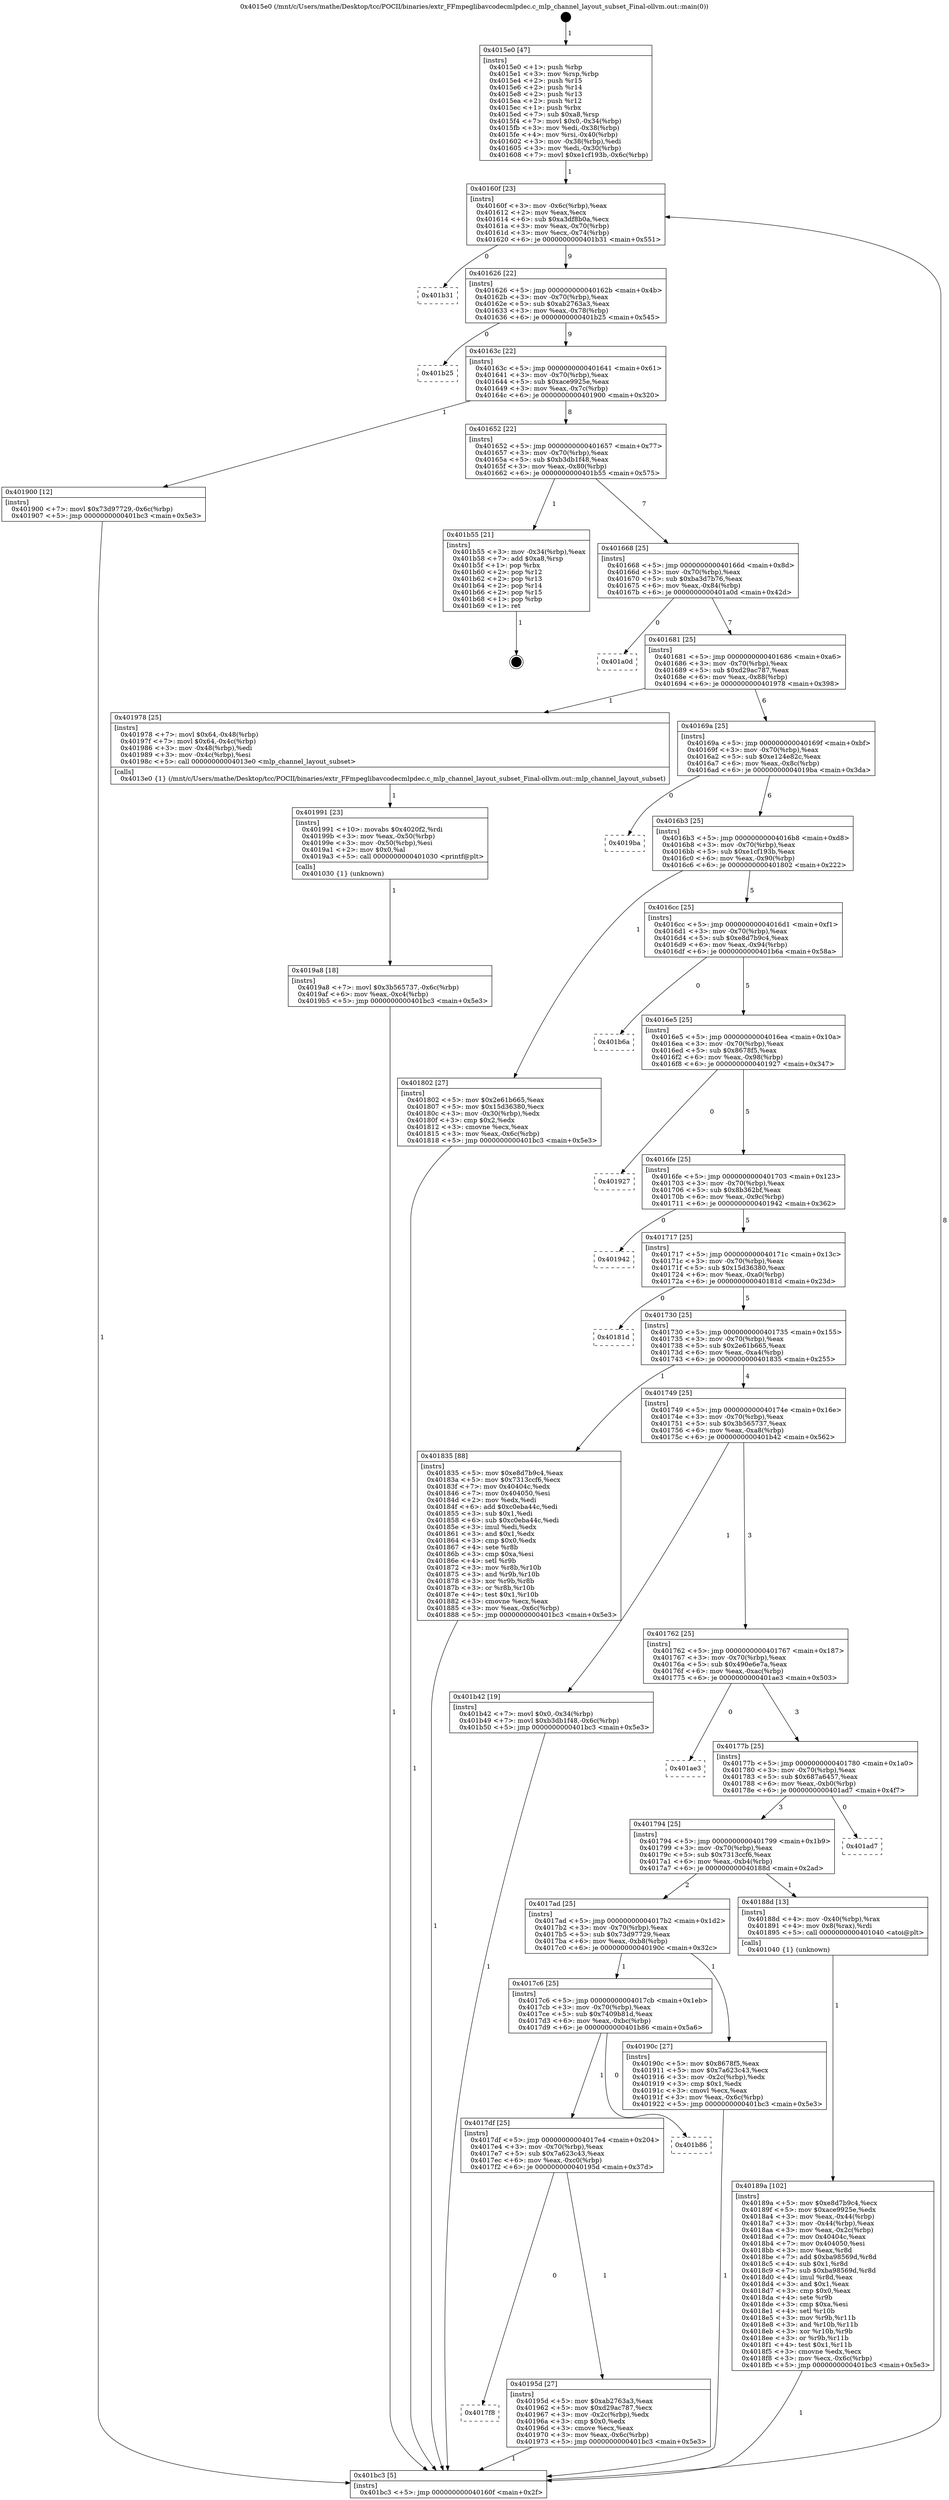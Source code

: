 digraph "0x4015e0" {
  label = "0x4015e0 (/mnt/c/Users/mathe/Desktop/tcc/POCII/binaries/extr_FFmpeglibavcodecmlpdec.c_mlp_channel_layout_subset_Final-ollvm.out::main(0))"
  labelloc = "t"
  node[shape=record]

  Entry [label="",width=0.3,height=0.3,shape=circle,fillcolor=black,style=filled]
  "0x40160f" [label="{
     0x40160f [23]\l
     | [instrs]\l
     &nbsp;&nbsp;0x40160f \<+3\>: mov -0x6c(%rbp),%eax\l
     &nbsp;&nbsp;0x401612 \<+2\>: mov %eax,%ecx\l
     &nbsp;&nbsp;0x401614 \<+6\>: sub $0xa3df8b0a,%ecx\l
     &nbsp;&nbsp;0x40161a \<+3\>: mov %eax,-0x70(%rbp)\l
     &nbsp;&nbsp;0x40161d \<+3\>: mov %ecx,-0x74(%rbp)\l
     &nbsp;&nbsp;0x401620 \<+6\>: je 0000000000401b31 \<main+0x551\>\l
  }"]
  "0x401b31" [label="{
     0x401b31\l
  }", style=dashed]
  "0x401626" [label="{
     0x401626 [22]\l
     | [instrs]\l
     &nbsp;&nbsp;0x401626 \<+5\>: jmp 000000000040162b \<main+0x4b\>\l
     &nbsp;&nbsp;0x40162b \<+3\>: mov -0x70(%rbp),%eax\l
     &nbsp;&nbsp;0x40162e \<+5\>: sub $0xab2763a3,%eax\l
     &nbsp;&nbsp;0x401633 \<+3\>: mov %eax,-0x78(%rbp)\l
     &nbsp;&nbsp;0x401636 \<+6\>: je 0000000000401b25 \<main+0x545\>\l
  }"]
  Exit [label="",width=0.3,height=0.3,shape=circle,fillcolor=black,style=filled,peripheries=2]
  "0x401b25" [label="{
     0x401b25\l
  }", style=dashed]
  "0x40163c" [label="{
     0x40163c [22]\l
     | [instrs]\l
     &nbsp;&nbsp;0x40163c \<+5\>: jmp 0000000000401641 \<main+0x61\>\l
     &nbsp;&nbsp;0x401641 \<+3\>: mov -0x70(%rbp),%eax\l
     &nbsp;&nbsp;0x401644 \<+5\>: sub $0xace9925e,%eax\l
     &nbsp;&nbsp;0x401649 \<+3\>: mov %eax,-0x7c(%rbp)\l
     &nbsp;&nbsp;0x40164c \<+6\>: je 0000000000401900 \<main+0x320\>\l
  }"]
  "0x4019a8" [label="{
     0x4019a8 [18]\l
     | [instrs]\l
     &nbsp;&nbsp;0x4019a8 \<+7\>: movl $0x3b565737,-0x6c(%rbp)\l
     &nbsp;&nbsp;0x4019af \<+6\>: mov %eax,-0xc4(%rbp)\l
     &nbsp;&nbsp;0x4019b5 \<+5\>: jmp 0000000000401bc3 \<main+0x5e3\>\l
  }"]
  "0x401900" [label="{
     0x401900 [12]\l
     | [instrs]\l
     &nbsp;&nbsp;0x401900 \<+7\>: movl $0x73d97729,-0x6c(%rbp)\l
     &nbsp;&nbsp;0x401907 \<+5\>: jmp 0000000000401bc3 \<main+0x5e3\>\l
  }"]
  "0x401652" [label="{
     0x401652 [22]\l
     | [instrs]\l
     &nbsp;&nbsp;0x401652 \<+5\>: jmp 0000000000401657 \<main+0x77\>\l
     &nbsp;&nbsp;0x401657 \<+3\>: mov -0x70(%rbp),%eax\l
     &nbsp;&nbsp;0x40165a \<+5\>: sub $0xb3db1f48,%eax\l
     &nbsp;&nbsp;0x40165f \<+3\>: mov %eax,-0x80(%rbp)\l
     &nbsp;&nbsp;0x401662 \<+6\>: je 0000000000401b55 \<main+0x575\>\l
  }"]
  "0x401991" [label="{
     0x401991 [23]\l
     | [instrs]\l
     &nbsp;&nbsp;0x401991 \<+10\>: movabs $0x4020f2,%rdi\l
     &nbsp;&nbsp;0x40199b \<+3\>: mov %eax,-0x50(%rbp)\l
     &nbsp;&nbsp;0x40199e \<+3\>: mov -0x50(%rbp),%esi\l
     &nbsp;&nbsp;0x4019a1 \<+2\>: mov $0x0,%al\l
     &nbsp;&nbsp;0x4019a3 \<+5\>: call 0000000000401030 \<printf@plt\>\l
     | [calls]\l
     &nbsp;&nbsp;0x401030 \{1\} (unknown)\l
  }"]
  "0x401b55" [label="{
     0x401b55 [21]\l
     | [instrs]\l
     &nbsp;&nbsp;0x401b55 \<+3\>: mov -0x34(%rbp),%eax\l
     &nbsp;&nbsp;0x401b58 \<+7\>: add $0xa8,%rsp\l
     &nbsp;&nbsp;0x401b5f \<+1\>: pop %rbx\l
     &nbsp;&nbsp;0x401b60 \<+2\>: pop %r12\l
     &nbsp;&nbsp;0x401b62 \<+2\>: pop %r13\l
     &nbsp;&nbsp;0x401b64 \<+2\>: pop %r14\l
     &nbsp;&nbsp;0x401b66 \<+2\>: pop %r15\l
     &nbsp;&nbsp;0x401b68 \<+1\>: pop %rbp\l
     &nbsp;&nbsp;0x401b69 \<+1\>: ret\l
  }"]
  "0x401668" [label="{
     0x401668 [25]\l
     | [instrs]\l
     &nbsp;&nbsp;0x401668 \<+5\>: jmp 000000000040166d \<main+0x8d\>\l
     &nbsp;&nbsp;0x40166d \<+3\>: mov -0x70(%rbp),%eax\l
     &nbsp;&nbsp;0x401670 \<+5\>: sub $0xba3d7b76,%eax\l
     &nbsp;&nbsp;0x401675 \<+6\>: mov %eax,-0x84(%rbp)\l
     &nbsp;&nbsp;0x40167b \<+6\>: je 0000000000401a0d \<main+0x42d\>\l
  }"]
  "0x4017f8" [label="{
     0x4017f8\l
  }", style=dashed]
  "0x401a0d" [label="{
     0x401a0d\l
  }", style=dashed]
  "0x401681" [label="{
     0x401681 [25]\l
     | [instrs]\l
     &nbsp;&nbsp;0x401681 \<+5\>: jmp 0000000000401686 \<main+0xa6\>\l
     &nbsp;&nbsp;0x401686 \<+3\>: mov -0x70(%rbp),%eax\l
     &nbsp;&nbsp;0x401689 \<+5\>: sub $0xd29ac787,%eax\l
     &nbsp;&nbsp;0x40168e \<+6\>: mov %eax,-0x88(%rbp)\l
     &nbsp;&nbsp;0x401694 \<+6\>: je 0000000000401978 \<main+0x398\>\l
  }"]
  "0x40195d" [label="{
     0x40195d [27]\l
     | [instrs]\l
     &nbsp;&nbsp;0x40195d \<+5\>: mov $0xab2763a3,%eax\l
     &nbsp;&nbsp;0x401962 \<+5\>: mov $0xd29ac787,%ecx\l
     &nbsp;&nbsp;0x401967 \<+3\>: mov -0x2c(%rbp),%edx\l
     &nbsp;&nbsp;0x40196a \<+3\>: cmp $0x0,%edx\l
     &nbsp;&nbsp;0x40196d \<+3\>: cmove %ecx,%eax\l
     &nbsp;&nbsp;0x401970 \<+3\>: mov %eax,-0x6c(%rbp)\l
     &nbsp;&nbsp;0x401973 \<+5\>: jmp 0000000000401bc3 \<main+0x5e3\>\l
  }"]
  "0x401978" [label="{
     0x401978 [25]\l
     | [instrs]\l
     &nbsp;&nbsp;0x401978 \<+7\>: movl $0x64,-0x48(%rbp)\l
     &nbsp;&nbsp;0x40197f \<+7\>: movl $0x64,-0x4c(%rbp)\l
     &nbsp;&nbsp;0x401986 \<+3\>: mov -0x48(%rbp),%edi\l
     &nbsp;&nbsp;0x401989 \<+3\>: mov -0x4c(%rbp),%esi\l
     &nbsp;&nbsp;0x40198c \<+5\>: call 00000000004013e0 \<mlp_channel_layout_subset\>\l
     | [calls]\l
     &nbsp;&nbsp;0x4013e0 \{1\} (/mnt/c/Users/mathe/Desktop/tcc/POCII/binaries/extr_FFmpeglibavcodecmlpdec.c_mlp_channel_layout_subset_Final-ollvm.out::mlp_channel_layout_subset)\l
  }"]
  "0x40169a" [label="{
     0x40169a [25]\l
     | [instrs]\l
     &nbsp;&nbsp;0x40169a \<+5\>: jmp 000000000040169f \<main+0xbf\>\l
     &nbsp;&nbsp;0x40169f \<+3\>: mov -0x70(%rbp),%eax\l
     &nbsp;&nbsp;0x4016a2 \<+5\>: sub $0xe124e82c,%eax\l
     &nbsp;&nbsp;0x4016a7 \<+6\>: mov %eax,-0x8c(%rbp)\l
     &nbsp;&nbsp;0x4016ad \<+6\>: je 00000000004019ba \<main+0x3da\>\l
  }"]
  "0x4017df" [label="{
     0x4017df [25]\l
     | [instrs]\l
     &nbsp;&nbsp;0x4017df \<+5\>: jmp 00000000004017e4 \<main+0x204\>\l
     &nbsp;&nbsp;0x4017e4 \<+3\>: mov -0x70(%rbp),%eax\l
     &nbsp;&nbsp;0x4017e7 \<+5\>: sub $0x7a623c43,%eax\l
     &nbsp;&nbsp;0x4017ec \<+6\>: mov %eax,-0xc0(%rbp)\l
     &nbsp;&nbsp;0x4017f2 \<+6\>: je 000000000040195d \<main+0x37d\>\l
  }"]
  "0x4019ba" [label="{
     0x4019ba\l
  }", style=dashed]
  "0x4016b3" [label="{
     0x4016b3 [25]\l
     | [instrs]\l
     &nbsp;&nbsp;0x4016b3 \<+5\>: jmp 00000000004016b8 \<main+0xd8\>\l
     &nbsp;&nbsp;0x4016b8 \<+3\>: mov -0x70(%rbp),%eax\l
     &nbsp;&nbsp;0x4016bb \<+5\>: sub $0xe1cf193b,%eax\l
     &nbsp;&nbsp;0x4016c0 \<+6\>: mov %eax,-0x90(%rbp)\l
     &nbsp;&nbsp;0x4016c6 \<+6\>: je 0000000000401802 \<main+0x222\>\l
  }"]
  "0x401b86" [label="{
     0x401b86\l
  }", style=dashed]
  "0x401802" [label="{
     0x401802 [27]\l
     | [instrs]\l
     &nbsp;&nbsp;0x401802 \<+5\>: mov $0x2e61b665,%eax\l
     &nbsp;&nbsp;0x401807 \<+5\>: mov $0x15d36380,%ecx\l
     &nbsp;&nbsp;0x40180c \<+3\>: mov -0x30(%rbp),%edx\l
     &nbsp;&nbsp;0x40180f \<+3\>: cmp $0x2,%edx\l
     &nbsp;&nbsp;0x401812 \<+3\>: cmovne %ecx,%eax\l
     &nbsp;&nbsp;0x401815 \<+3\>: mov %eax,-0x6c(%rbp)\l
     &nbsp;&nbsp;0x401818 \<+5\>: jmp 0000000000401bc3 \<main+0x5e3\>\l
  }"]
  "0x4016cc" [label="{
     0x4016cc [25]\l
     | [instrs]\l
     &nbsp;&nbsp;0x4016cc \<+5\>: jmp 00000000004016d1 \<main+0xf1\>\l
     &nbsp;&nbsp;0x4016d1 \<+3\>: mov -0x70(%rbp),%eax\l
     &nbsp;&nbsp;0x4016d4 \<+5\>: sub $0xe8d7b9c4,%eax\l
     &nbsp;&nbsp;0x4016d9 \<+6\>: mov %eax,-0x94(%rbp)\l
     &nbsp;&nbsp;0x4016df \<+6\>: je 0000000000401b6a \<main+0x58a\>\l
  }"]
  "0x401bc3" [label="{
     0x401bc3 [5]\l
     | [instrs]\l
     &nbsp;&nbsp;0x401bc3 \<+5\>: jmp 000000000040160f \<main+0x2f\>\l
  }"]
  "0x4015e0" [label="{
     0x4015e0 [47]\l
     | [instrs]\l
     &nbsp;&nbsp;0x4015e0 \<+1\>: push %rbp\l
     &nbsp;&nbsp;0x4015e1 \<+3\>: mov %rsp,%rbp\l
     &nbsp;&nbsp;0x4015e4 \<+2\>: push %r15\l
     &nbsp;&nbsp;0x4015e6 \<+2\>: push %r14\l
     &nbsp;&nbsp;0x4015e8 \<+2\>: push %r13\l
     &nbsp;&nbsp;0x4015ea \<+2\>: push %r12\l
     &nbsp;&nbsp;0x4015ec \<+1\>: push %rbx\l
     &nbsp;&nbsp;0x4015ed \<+7\>: sub $0xa8,%rsp\l
     &nbsp;&nbsp;0x4015f4 \<+7\>: movl $0x0,-0x34(%rbp)\l
     &nbsp;&nbsp;0x4015fb \<+3\>: mov %edi,-0x38(%rbp)\l
     &nbsp;&nbsp;0x4015fe \<+4\>: mov %rsi,-0x40(%rbp)\l
     &nbsp;&nbsp;0x401602 \<+3\>: mov -0x38(%rbp),%edi\l
     &nbsp;&nbsp;0x401605 \<+3\>: mov %edi,-0x30(%rbp)\l
     &nbsp;&nbsp;0x401608 \<+7\>: movl $0xe1cf193b,-0x6c(%rbp)\l
  }"]
  "0x4017c6" [label="{
     0x4017c6 [25]\l
     | [instrs]\l
     &nbsp;&nbsp;0x4017c6 \<+5\>: jmp 00000000004017cb \<main+0x1eb\>\l
     &nbsp;&nbsp;0x4017cb \<+3\>: mov -0x70(%rbp),%eax\l
     &nbsp;&nbsp;0x4017ce \<+5\>: sub $0x7409b81d,%eax\l
     &nbsp;&nbsp;0x4017d3 \<+6\>: mov %eax,-0xbc(%rbp)\l
     &nbsp;&nbsp;0x4017d9 \<+6\>: je 0000000000401b86 \<main+0x5a6\>\l
  }"]
  "0x401b6a" [label="{
     0x401b6a\l
  }", style=dashed]
  "0x4016e5" [label="{
     0x4016e5 [25]\l
     | [instrs]\l
     &nbsp;&nbsp;0x4016e5 \<+5\>: jmp 00000000004016ea \<main+0x10a\>\l
     &nbsp;&nbsp;0x4016ea \<+3\>: mov -0x70(%rbp),%eax\l
     &nbsp;&nbsp;0x4016ed \<+5\>: sub $0x8678f5,%eax\l
     &nbsp;&nbsp;0x4016f2 \<+6\>: mov %eax,-0x98(%rbp)\l
     &nbsp;&nbsp;0x4016f8 \<+6\>: je 0000000000401927 \<main+0x347\>\l
  }"]
  "0x40190c" [label="{
     0x40190c [27]\l
     | [instrs]\l
     &nbsp;&nbsp;0x40190c \<+5\>: mov $0x8678f5,%eax\l
     &nbsp;&nbsp;0x401911 \<+5\>: mov $0x7a623c43,%ecx\l
     &nbsp;&nbsp;0x401916 \<+3\>: mov -0x2c(%rbp),%edx\l
     &nbsp;&nbsp;0x401919 \<+3\>: cmp $0x1,%edx\l
     &nbsp;&nbsp;0x40191c \<+3\>: cmovl %ecx,%eax\l
     &nbsp;&nbsp;0x40191f \<+3\>: mov %eax,-0x6c(%rbp)\l
     &nbsp;&nbsp;0x401922 \<+5\>: jmp 0000000000401bc3 \<main+0x5e3\>\l
  }"]
  "0x401927" [label="{
     0x401927\l
  }", style=dashed]
  "0x4016fe" [label="{
     0x4016fe [25]\l
     | [instrs]\l
     &nbsp;&nbsp;0x4016fe \<+5\>: jmp 0000000000401703 \<main+0x123\>\l
     &nbsp;&nbsp;0x401703 \<+3\>: mov -0x70(%rbp),%eax\l
     &nbsp;&nbsp;0x401706 \<+5\>: sub $0x8b362bf,%eax\l
     &nbsp;&nbsp;0x40170b \<+6\>: mov %eax,-0x9c(%rbp)\l
     &nbsp;&nbsp;0x401711 \<+6\>: je 0000000000401942 \<main+0x362\>\l
  }"]
  "0x40189a" [label="{
     0x40189a [102]\l
     | [instrs]\l
     &nbsp;&nbsp;0x40189a \<+5\>: mov $0xe8d7b9c4,%ecx\l
     &nbsp;&nbsp;0x40189f \<+5\>: mov $0xace9925e,%edx\l
     &nbsp;&nbsp;0x4018a4 \<+3\>: mov %eax,-0x44(%rbp)\l
     &nbsp;&nbsp;0x4018a7 \<+3\>: mov -0x44(%rbp),%eax\l
     &nbsp;&nbsp;0x4018aa \<+3\>: mov %eax,-0x2c(%rbp)\l
     &nbsp;&nbsp;0x4018ad \<+7\>: mov 0x40404c,%eax\l
     &nbsp;&nbsp;0x4018b4 \<+7\>: mov 0x404050,%esi\l
     &nbsp;&nbsp;0x4018bb \<+3\>: mov %eax,%r8d\l
     &nbsp;&nbsp;0x4018be \<+7\>: add $0xba98569d,%r8d\l
     &nbsp;&nbsp;0x4018c5 \<+4\>: sub $0x1,%r8d\l
     &nbsp;&nbsp;0x4018c9 \<+7\>: sub $0xba98569d,%r8d\l
     &nbsp;&nbsp;0x4018d0 \<+4\>: imul %r8d,%eax\l
     &nbsp;&nbsp;0x4018d4 \<+3\>: and $0x1,%eax\l
     &nbsp;&nbsp;0x4018d7 \<+3\>: cmp $0x0,%eax\l
     &nbsp;&nbsp;0x4018da \<+4\>: sete %r9b\l
     &nbsp;&nbsp;0x4018de \<+3\>: cmp $0xa,%esi\l
     &nbsp;&nbsp;0x4018e1 \<+4\>: setl %r10b\l
     &nbsp;&nbsp;0x4018e5 \<+3\>: mov %r9b,%r11b\l
     &nbsp;&nbsp;0x4018e8 \<+3\>: and %r10b,%r11b\l
     &nbsp;&nbsp;0x4018eb \<+3\>: xor %r10b,%r9b\l
     &nbsp;&nbsp;0x4018ee \<+3\>: or %r9b,%r11b\l
     &nbsp;&nbsp;0x4018f1 \<+4\>: test $0x1,%r11b\l
     &nbsp;&nbsp;0x4018f5 \<+3\>: cmovne %edx,%ecx\l
     &nbsp;&nbsp;0x4018f8 \<+3\>: mov %ecx,-0x6c(%rbp)\l
     &nbsp;&nbsp;0x4018fb \<+5\>: jmp 0000000000401bc3 \<main+0x5e3\>\l
  }"]
  "0x401942" [label="{
     0x401942\l
  }", style=dashed]
  "0x401717" [label="{
     0x401717 [25]\l
     | [instrs]\l
     &nbsp;&nbsp;0x401717 \<+5\>: jmp 000000000040171c \<main+0x13c\>\l
     &nbsp;&nbsp;0x40171c \<+3\>: mov -0x70(%rbp),%eax\l
     &nbsp;&nbsp;0x40171f \<+5\>: sub $0x15d36380,%eax\l
     &nbsp;&nbsp;0x401724 \<+6\>: mov %eax,-0xa0(%rbp)\l
     &nbsp;&nbsp;0x40172a \<+6\>: je 000000000040181d \<main+0x23d\>\l
  }"]
  "0x4017ad" [label="{
     0x4017ad [25]\l
     | [instrs]\l
     &nbsp;&nbsp;0x4017ad \<+5\>: jmp 00000000004017b2 \<main+0x1d2\>\l
     &nbsp;&nbsp;0x4017b2 \<+3\>: mov -0x70(%rbp),%eax\l
     &nbsp;&nbsp;0x4017b5 \<+5\>: sub $0x73d97729,%eax\l
     &nbsp;&nbsp;0x4017ba \<+6\>: mov %eax,-0xb8(%rbp)\l
     &nbsp;&nbsp;0x4017c0 \<+6\>: je 000000000040190c \<main+0x32c\>\l
  }"]
  "0x40181d" [label="{
     0x40181d\l
  }", style=dashed]
  "0x401730" [label="{
     0x401730 [25]\l
     | [instrs]\l
     &nbsp;&nbsp;0x401730 \<+5\>: jmp 0000000000401735 \<main+0x155\>\l
     &nbsp;&nbsp;0x401735 \<+3\>: mov -0x70(%rbp),%eax\l
     &nbsp;&nbsp;0x401738 \<+5\>: sub $0x2e61b665,%eax\l
     &nbsp;&nbsp;0x40173d \<+6\>: mov %eax,-0xa4(%rbp)\l
     &nbsp;&nbsp;0x401743 \<+6\>: je 0000000000401835 \<main+0x255\>\l
  }"]
  "0x40188d" [label="{
     0x40188d [13]\l
     | [instrs]\l
     &nbsp;&nbsp;0x40188d \<+4\>: mov -0x40(%rbp),%rax\l
     &nbsp;&nbsp;0x401891 \<+4\>: mov 0x8(%rax),%rdi\l
     &nbsp;&nbsp;0x401895 \<+5\>: call 0000000000401040 \<atoi@plt\>\l
     | [calls]\l
     &nbsp;&nbsp;0x401040 \{1\} (unknown)\l
  }"]
  "0x401835" [label="{
     0x401835 [88]\l
     | [instrs]\l
     &nbsp;&nbsp;0x401835 \<+5\>: mov $0xe8d7b9c4,%eax\l
     &nbsp;&nbsp;0x40183a \<+5\>: mov $0x7313ccf6,%ecx\l
     &nbsp;&nbsp;0x40183f \<+7\>: mov 0x40404c,%edx\l
     &nbsp;&nbsp;0x401846 \<+7\>: mov 0x404050,%esi\l
     &nbsp;&nbsp;0x40184d \<+2\>: mov %edx,%edi\l
     &nbsp;&nbsp;0x40184f \<+6\>: add $0xc0eba44c,%edi\l
     &nbsp;&nbsp;0x401855 \<+3\>: sub $0x1,%edi\l
     &nbsp;&nbsp;0x401858 \<+6\>: sub $0xc0eba44c,%edi\l
     &nbsp;&nbsp;0x40185e \<+3\>: imul %edi,%edx\l
     &nbsp;&nbsp;0x401861 \<+3\>: and $0x1,%edx\l
     &nbsp;&nbsp;0x401864 \<+3\>: cmp $0x0,%edx\l
     &nbsp;&nbsp;0x401867 \<+4\>: sete %r8b\l
     &nbsp;&nbsp;0x40186b \<+3\>: cmp $0xa,%esi\l
     &nbsp;&nbsp;0x40186e \<+4\>: setl %r9b\l
     &nbsp;&nbsp;0x401872 \<+3\>: mov %r8b,%r10b\l
     &nbsp;&nbsp;0x401875 \<+3\>: and %r9b,%r10b\l
     &nbsp;&nbsp;0x401878 \<+3\>: xor %r9b,%r8b\l
     &nbsp;&nbsp;0x40187b \<+3\>: or %r8b,%r10b\l
     &nbsp;&nbsp;0x40187e \<+4\>: test $0x1,%r10b\l
     &nbsp;&nbsp;0x401882 \<+3\>: cmovne %ecx,%eax\l
     &nbsp;&nbsp;0x401885 \<+3\>: mov %eax,-0x6c(%rbp)\l
     &nbsp;&nbsp;0x401888 \<+5\>: jmp 0000000000401bc3 \<main+0x5e3\>\l
  }"]
  "0x401749" [label="{
     0x401749 [25]\l
     | [instrs]\l
     &nbsp;&nbsp;0x401749 \<+5\>: jmp 000000000040174e \<main+0x16e\>\l
     &nbsp;&nbsp;0x40174e \<+3\>: mov -0x70(%rbp),%eax\l
     &nbsp;&nbsp;0x401751 \<+5\>: sub $0x3b565737,%eax\l
     &nbsp;&nbsp;0x401756 \<+6\>: mov %eax,-0xa8(%rbp)\l
     &nbsp;&nbsp;0x40175c \<+6\>: je 0000000000401b42 \<main+0x562\>\l
  }"]
  "0x401794" [label="{
     0x401794 [25]\l
     | [instrs]\l
     &nbsp;&nbsp;0x401794 \<+5\>: jmp 0000000000401799 \<main+0x1b9\>\l
     &nbsp;&nbsp;0x401799 \<+3\>: mov -0x70(%rbp),%eax\l
     &nbsp;&nbsp;0x40179c \<+5\>: sub $0x7313ccf6,%eax\l
     &nbsp;&nbsp;0x4017a1 \<+6\>: mov %eax,-0xb4(%rbp)\l
     &nbsp;&nbsp;0x4017a7 \<+6\>: je 000000000040188d \<main+0x2ad\>\l
  }"]
  "0x401b42" [label="{
     0x401b42 [19]\l
     | [instrs]\l
     &nbsp;&nbsp;0x401b42 \<+7\>: movl $0x0,-0x34(%rbp)\l
     &nbsp;&nbsp;0x401b49 \<+7\>: movl $0xb3db1f48,-0x6c(%rbp)\l
     &nbsp;&nbsp;0x401b50 \<+5\>: jmp 0000000000401bc3 \<main+0x5e3\>\l
  }"]
  "0x401762" [label="{
     0x401762 [25]\l
     | [instrs]\l
     &nbsp;&nbsp;0x401762 \<+5\>: jmp 0000000000401767 \<main+0x187\>\l
     &nbsp;&nbsp;0x401767 \<+3\>: mov -0x70(%rbp),%eax\l
     &nbsp;&nbsp;0x40176a \<+5\>: sub $0x490e6e7a,%eax\l
     &nbsp;&nbsp;0x40176f \<+6\>: mov %eax,-0xac(%rbp)\l
     &nbsp;&nbsp;0x401775 \<+6\>: je 0000000000401ae3 \<main+0x503\>\l
  }"]
  "0x401ad7" [label="{
     0x401ad7\l
  }", style=dashed]
  "0x401ae3" [label="{
     0x401ae3\l
  }", style=dashed]
  "0x40177b" [label="{
     0x40177b [25]\l
     | [instrs]\l
     &nbsp;&nbsp;0x40177b \<+5\>: jmp 0000000000401780 \<main+0x1a0\>\l
     &nbsp;&nbsp;0x401780 \<+3\>: mov -0x70(%rbp),%eax\l
     &nbsp;&nbsp;0x401783 \<+5\>: sub $0x687a6457,%eax\l
     &nbsp;&nbsp;0x401788 \<+6\>: mov %eax,-0xb0(%rbp)\l
     &nbsp;&nbsp;0x40178e \<+6\>: je 0000000000401ad7 \<main+0x4f7\>\l
  }"]
  Entry -> "0x4015e0" [label=" 1"]
  "0x40160f" -> "0x401b31" [label=" 0"]
  "0x40160f" -> "0x401626" [label=" 9"]
  "0x401b55" -> Exit [label=" 1"]
  "0x401626" -> "0x401b25" [label=" 0"]
  "0x401626" -> "0x40163c" [label=" 9"]
  "0x401b42" -> "0x401bc3" [label=" 1"]
  "0x40163c" -> "0x401900" [label=" 1"]
  "0x40163c" -> "0x401652" [label=" 8"]
  "0x4019a8" -> "0x401bc3" [label=" 1"]
  "0x401652" -> "0x401b55" [label=" 1"]
  "0x401652" -> "0x401668" [label=" 7"]
  "0x401991" -> "0x4019a8" [label=" 1"]
  "0x401668" -> "0x401a0d" [label=" 0"]
  "0x401668" -> "0x401681" [label=" 7"]
  "0x401978" -> "0x401991" [label=" 1"]
  "0x401681" -> "0x401978" [label=" 1"]
  "0x401681" -> "0x40169a" [label=" 6"]
  "0x40195d" -> "0x401bc3" [label=" 1"]
  "0x40169a" -> "0x4019ba" [label=" 0"]
  "0x40169a" -> "0x4016b3" [label=" 6"]
  "0x4017df" -> "0x40195d" [label=" 1"]
  "0x4016b3" -> "0x401802" [label=" 1"]
  "0x4016b3" -> "0x4016cc" [label=" 5"]
  "0x401802" -> "0x401bc3" [label=" 1"]
  "0x4015e0" -> "0x40160f" [label=" 1"]
  "0x401bc3" -> "0x40160f" [label=" 8"]
  "0x4017df" -> "0x4017f8" [label=" 0"]
  "0x4016cc" -> "0x401b6a" [label=" 0"]
  "0x4016cc" -> "0x4016e5" [label=" 5"]
  "0x4017c6" -> "0x401b86" [label=" 0"]
  "0x4016e5" -> "0x401927" [label=" 0"]
  "0x4016e5" -> "0x4016fe" [label=" 5"]
  "0x4017c6" -> "0x4017df" [label=" 1"]
  "0x4016fe" -> "0x401942" [label=" 0"]
  "0x4016fe" -> "0x401717" [label=" 5"]
  "0x4017ad" -> "0x4017c6" [label=" 1"]
  "0x401717" -> "0x40181d" [label=" 0"]
  "0x401717" -> "0x401730" [label=" 5"]
  "0x4017ad" -> "0x40190c" [label=" 1"]
  "0x401730" -> "0x401835" [label=" 1"]
  "0x401730" -> "0x401749" [label=" 4"]
  "0x401835" -> "0x401bc3" [label=" 1"]
  "0x40190c" -> "0x401bc3" [label=" 1"]
  "0x401749" -> "0x401b42" [label=" 1"]
  "0x401749" -> "0x401762" [label=" 3"]
  "0x40189a" -> "0x401bc3" [label=" 1"]
  "0x401762" -> "0x401ae3" [label=" 0"]
  "0x401762" -> "0x40177b" [label=" 3"]
  "0x40188d" -> "0x40189a" [label=" 1"]
  "0x40177b" -> "0x401ad7" [label=" 0"]
  "0x40177b" -> "0x401794" [label=" 3"]
  "0x401900" -> "0x401bc3" [label=" 1"]
  "0x401794" -> "0x40188d" [label=" 1"]
  "0x401794" -> "0x4017ad" [label=" 2"]
}
